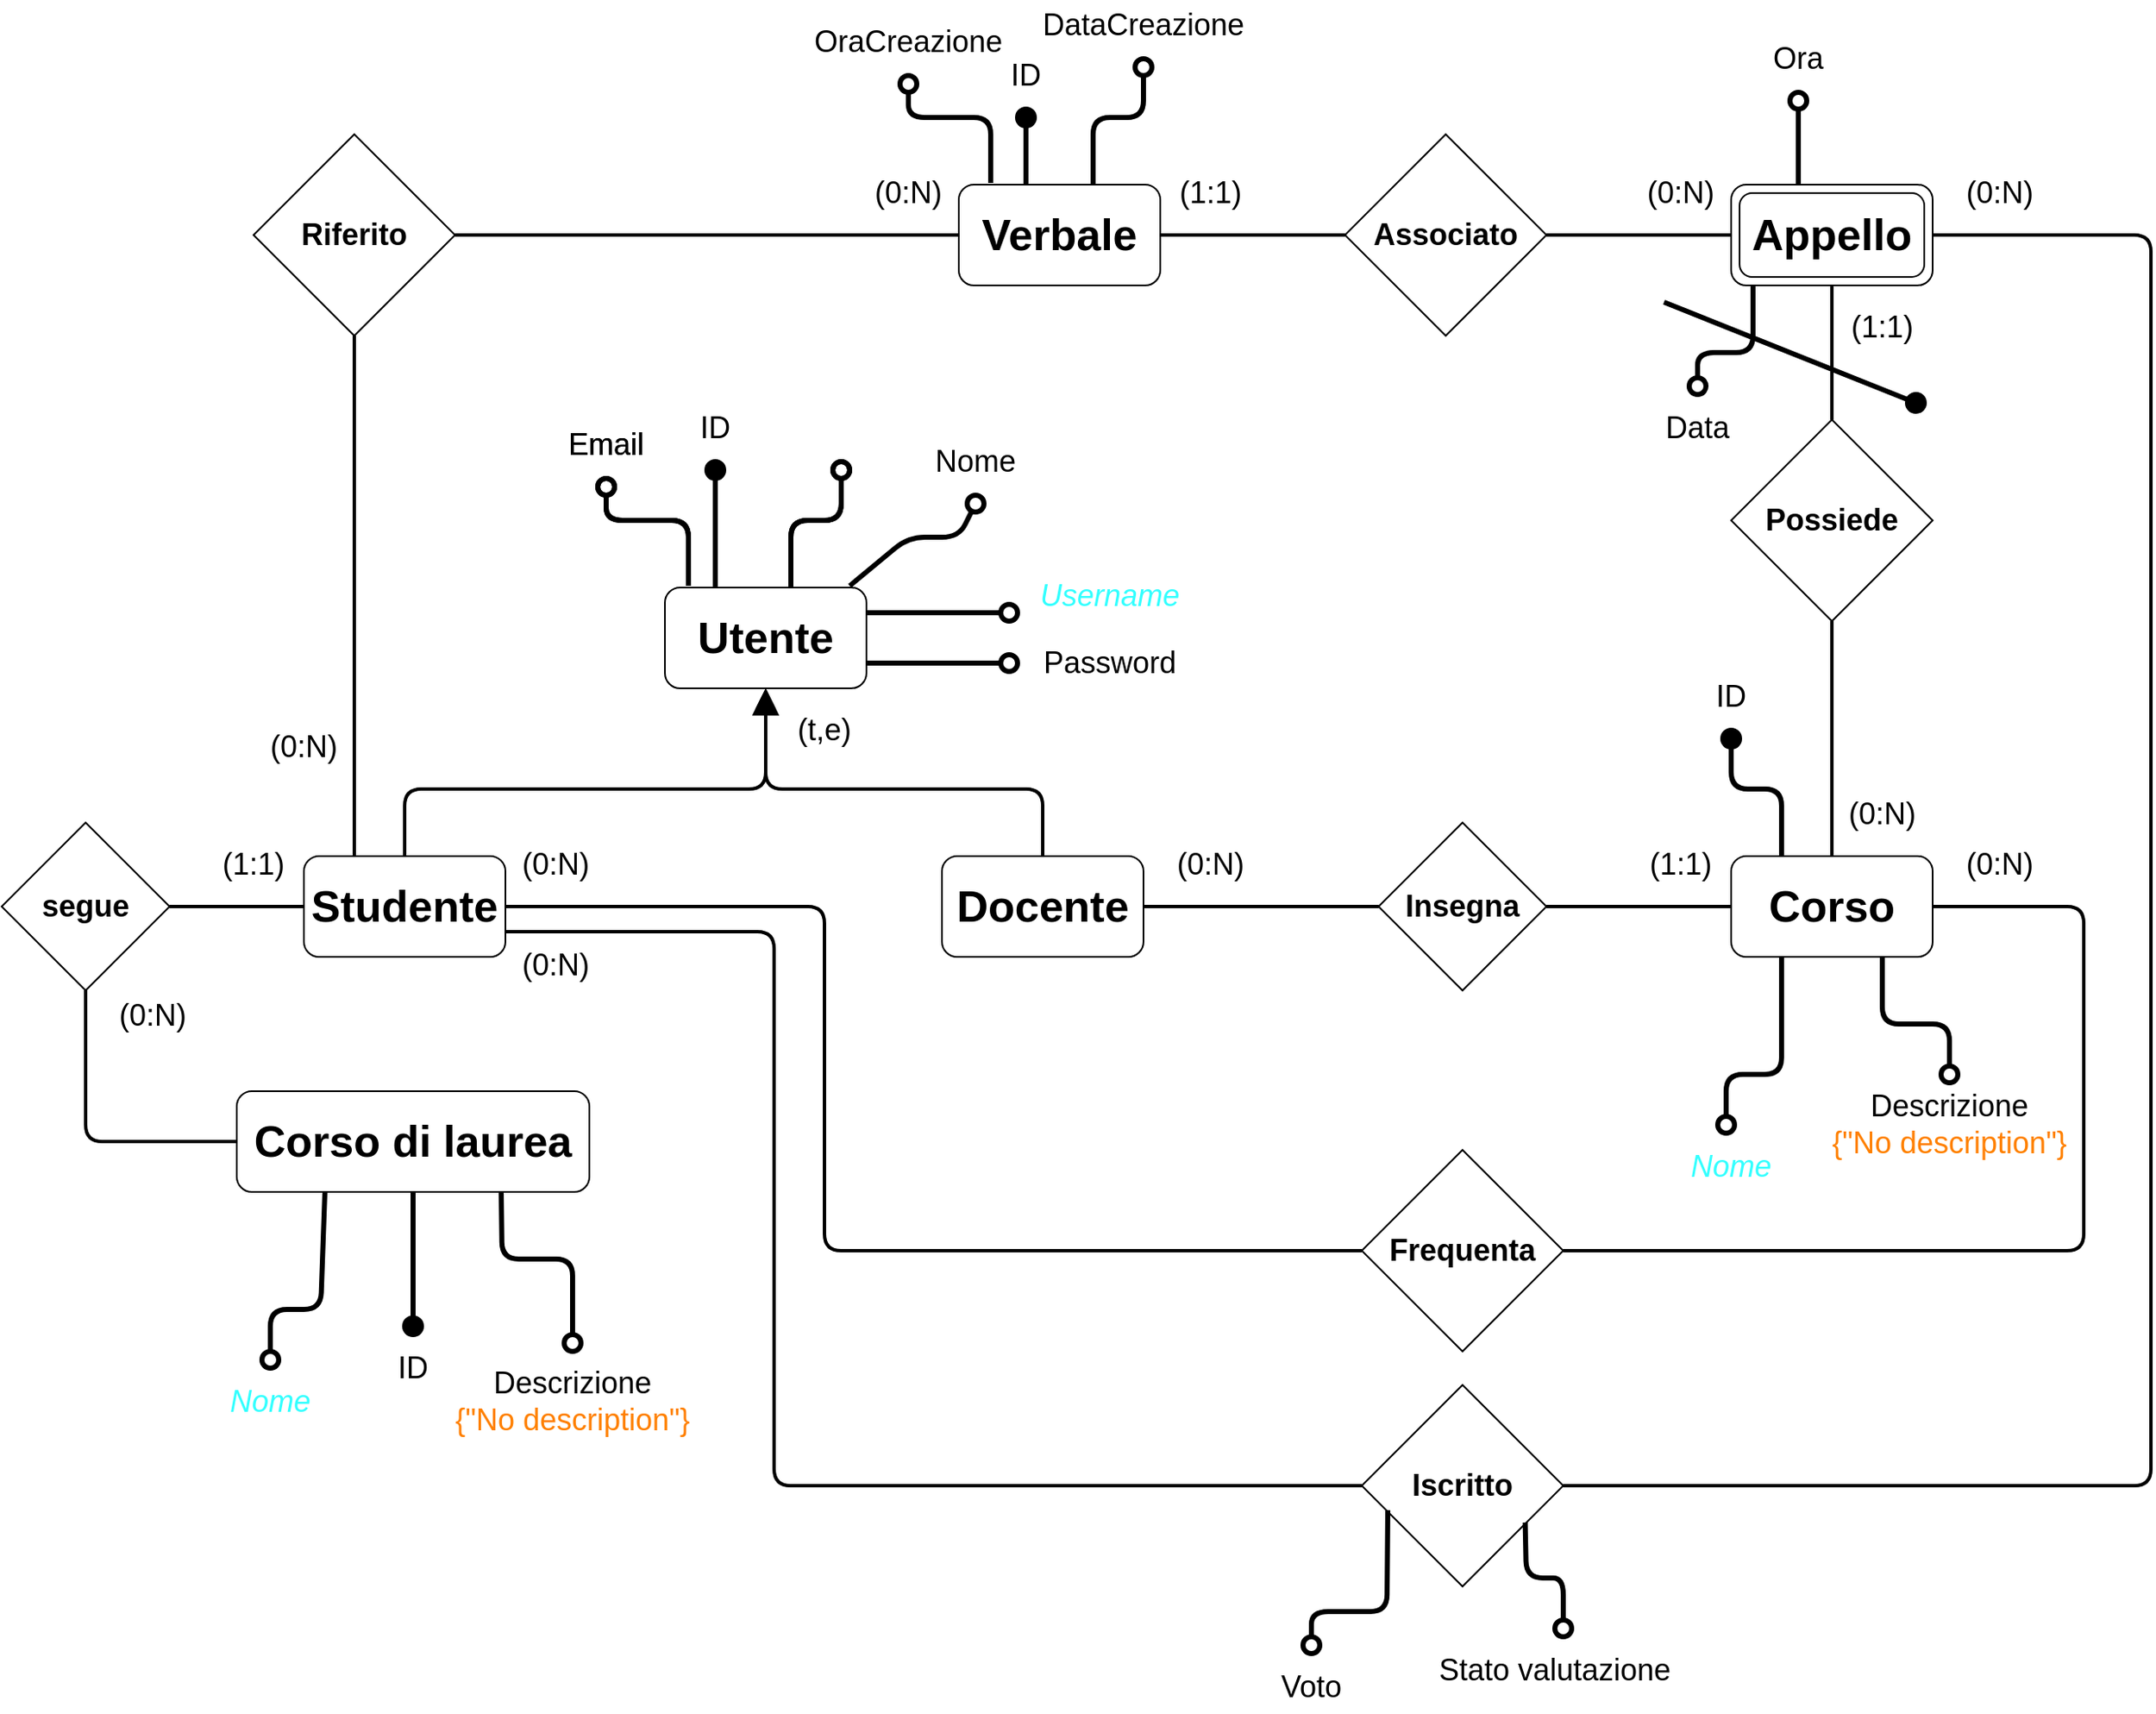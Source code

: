 <mxfile version="21.3.8" type="device">
  <diagram id="R2lEEEUBdFMjLlhIrx00" name="Page-1">
    <mxGraphModel dx="2030" dy="1743" grid="1" gridSize="10" guides="1" tooltips="1" connect="1" arrows="1" fold="1" page="1" pageScale="1" pageWidth="850" pageHeight="1100" math="0" shadow="0" extFonts="Permanent Marker^https://fonts.googleapis.com/css?family=Permanent+Marker">
      <root>
        <mxCell id="0" />
        <mxCell id="1" parent="0" />
        <mxCell id="C3DzCFpYoBOEMf917RgJ-1" value="" style="rounded=1;whiteSpace=wrap;html=1;" vertex="1" parent="1">
          <mxGeometry x="365" y="440" width="120" height="60" as="geometry" />
        </mxCell>
        <mxCell id="C3DzCFpYoBOEMf917RgJ-2" value="Utente" style="text;html=1;strokeColor=none;fillColor=none;align=center;verticalAlign=middle;whiteSpace=wrap;rounded=0;fontStyle=1;fontSize=26;" vertex="1" parent="1">
          <mxGeometry x="395" y="455" width="60" height="30" as="geometry" />
        </mxCell>
        <mxCell id="C3DzCFpYoBOEMf917RgJ-18" style="edgeStyle=orthogonalEdgeStyle;rounded=1;orthogonalLoop=1;jettySize=auto;html=1;entryX=0.5;entryY=1;entryDx=0;entryDy=0;endArrow=block;endFill=1;endSize=11;strokeWidth=2;" edge="1" parent="1" source="C3DzCFpYoBOEMf917RgJ-3" target="C3DzCFpYoBOEMf917RgJ-1">
          <mxGeometry relative="1" as="geometry">
            <Array as="points">
              <mxPoint x="590" y="560" />
              <mxPoint x="425" y="560" />
            </Array>
          </mxGeometry>
        </mxCell>
        <mxCell id="C3DzCFpYoBOEMf917RgJ-41" style="edgeStyle=orthogonalEdgeStyle;rounded=0;orthogonalLoop=1;jettySize=auto;html=1;entryX=0;entryY=0.5;entryDx=0;entryDy=0;endArrow=none;endFill=0;strokeWidth=2;" edge="1" parent="1" source="C3DzCFpYoBOEMf917RgJ-3" target="C3DzCFpYoBOEMf917RgJ-39">
          <mxGeometry relative="1" as="geometry" />
        </mxCell>
        <mxCell id="C3DzCFpYoBOEMf917RgJ-3" value="" style="rounded=1;whiteSpace=wrap;html=1;" vertex="1" parent="1">
          <mxGeometry x="530" y="600" width="120" height="60" as="geometry" />
        </mxCell>
        <mxCell id="C3DzCFpYoBOEMf917RgJ-4" value="Docente" style="text;html=1;strokeColor=none;fillColor=none;align=center;verticalAlign=middle;whiteSpace=wrap;rounded=0;fontStyle=1;fontSize=26;" vertex="1" parent="1">
          <mxGeometry x="560" y="615" width="60" height="30" as="geometry" />
        </mxCell>
        <mxCell id="C3DzCFpYoBOEMf917RgJ-5" value="" style="endArrow=oval;html=1;rounded=0;exitX=0.25;exitY=0;exitDx=0;exitDy=0;startArrow=none;startFill=0;endFill=1;strokeWidth=3;endSize=10;" edge="1" parent="1" source="C3DzCFpYoBOEMf917RgJ-1">
          <mxGeometry width="50" height="50" relative="1" as="geometry">
            <mxPoint x="430" y="430" as="sourcePoint" />
            <mxPoint x="395" y="370" as="targetPoint" />
          </mxGeometry>
        </mxCell>
        <mxCell id="C3DzCFpYoBOEMf917RgJ-6" value="ID" style="text;html=1;strokeColor=none;fillColor=none;align=center;verticalAlign=middle;whiteSpace=wrap;rounded=0;strokeWidth=3;fontSize=18;" vertex="1" parent="1">
          <mxGeometry x="365" y="330" width="60" height="30" as="geometry" />
        </mxCell>
        <mxCell id="C3DzCFpYoBOEMf917RgJ-7" value="" style="endArrow=oval;html=1;rounded=1;exitX=0.25;exitY=0;exitDx=0;exitDy=0;startArrow=none;startFill=0;endFill=0;strokeWidth=3;endSize=10;" edge="1" parent="1">
          <mxGeometry width="50" height="50" relative="1" as="geometry">
            <mxPoint x="440" y="440" as="sourcePoint" />
            <mxPoint x="470" y="370" as="targetPoint" />
            <Array as="points">
              <mxPoint x="440" y="400" />
              <mxPoint x="470" y="400" />
            </Array>
          </mxGeometry>
        </mxCell>
        <mxCell id="C3DzCFpYoBOEMf917RgJ-8" value="&lt;span&gt;Cognome&lt;/span&gt;" style="text;html=1;strokeColor=none;fillColor=none;align=center;verticalAlign=middle;whiteSpace=wrap;rounded=0;strokeWidth=3;fontSize=18;fontColor=#FFFFFF;fontStyle=0" vertex="1" parent="1">
          <mxGeometry x="440" y="330" width="60" height="30" as="geometry" />
        </mxCell>
        <mxCell id="C3DzCFpYoBOEMf917RgJ-9" value="" style="endArrow=oval;html=1;rounded=1;startArrow=none;startFill=0;endFill=0;strokeWidth=3;endSize=10;exitX=0.917;exitY=-0.017;exitDx=0;exitDy=0;exitPerimeter=0;" edge="1" parent="1" source="C3DzCFpYoBOEMf917RgJ-1">
          <mxGeometry width="50" height="50" relative="1" as="geometry">
            <mxPoint x="480" y="450" as="sourcePoint" />
            <mxPoint x="550" y="390" as="targetPoint" />
            <Array as="points">
              <mxPoint x="510" y="410" />
              <mxPoint x="540" y="410" />
            </Array>
          </mxGeometry>
        </mxCell>
        <mxCell id="C3DzCFpYoBOEMf917RgJ-10" value="Nome" style="text;html=1;strokeColor=none;fillColor=none;align=center;verticalAlign=middle;whiteSpace=wrap;rounded=0;strokeWidth=3;fontSize=18;" vertex="1" parent="1">
          <mxGeometry x="520" y="350" width="60" height="30" as="geometry" />
        </mxCell>
        <mxCell id="C3DzCFpYoBOEMf917RgJ-11" value="" style="endArrow=oval;html=1;rounded=1;exitX=0.117;exitY=-0.017;exitDx=0;exitDy=0;startArrow=none;startFill=0;endFill=0;strokeWidth=3;endSize=10;exitPerimeter=0;" edge="1" parent="1" source="C3DzCFpYoBOEMf917RgJ-1">
          <mxGeometry width="50" height="50" relative="1" as="geometry">
            <mxPoint x="364" y="440" as="sourcePoint" />
            <mxPoint x="330" y="380" as="targetPoint" />
            <Array as="points">
              <mxPoint x="379" y="400" />
              <mxPoint x="330" y="400" />
            </Array>
          </mxGeometry>
        </mxCell>
        <mxCell id="C3DzCFpYoBOEMf917RgJ-12" value="Email" style="text;html=1;strokeColor=none;fillColor=none;align=center;verticalAlign=middle;whiteSpace=wrap;rounded=0;strokeWidth=3;fontSize=18;" vertex="1" parent="1">
          <mxGeometry x="300" y="340" width="60" height="30" as="geometry" />
        </mxCell>
        <mxCell id="C3DzCFpYoBOEMf917RgJ-14" value="" style="endArrow=oval;html=1;rounded=0;exitX=1;exitY=0.25;exitDx=0;exitDy=0;startArrow=none;startFill=0;endFill=0;strokeWidth=3;endSize=10;" edge="1" parent="1" source="C3DzCFpYoBOEMf917RgJ-1">
          <mxGeometry width="50" height="50" relative="1" as="geometry">
            <mxPoint x="620" y="480" as="sourcePoint" />
            <mxPoint x="570" y="455" as="targetPoint" />
          </mxGeometry>
        </mxCell>
        <mxCell id="C3DzCFpYoBOEMf917RgJ-15" value="Username" style="text;html=1;strokeColor=none;fillColor=none;align=center;verticalAlign=middle;whiteSpace=wrap;rounded=0;strokeWidth=3;fontSize=18;fontStyle=2;fontColor=#33FFFF;" vertex="1" parent="1">
          <mxGeometry x="600" y="430" width="60" height="30" as="geometry" />
        </mxCell>
        <mxCell id="C3DzCFpYoBOEMf917RgJ-16" value="" style="endArrow=oval;html=1;rounded=0;exitX=1;exitY=0.25;exitDx=0;exitDy=0;startArrow=none;startFill=0;endFill=0;strokeWidth=3;endSize=10;" edge="1" parent="1">
          <mxGeometry width="50" height="50" relative="1" as="geometry">
            <mxPoint x="485" y="485" as="sourcePoint" />
            <mxPoint x="570" y="485" as="targetPoint" />
          </mxGeometry>
        </mxCell>
        <mxCell id="C3DzCFpYoBOEMf917RgJ-17" value="Password" style="text;html=1;strokeColor=none;fillColor=none;align=center;verticalAlign=middle;whiteSpace=wrap;rounded=0;strokeWidth=3;fontSize=18;" vertex="1" parent="1">
          <mxGeometry x="600" y="470" width="60" height="30" as="geometry" />
        </mxCell>
        <mxCell id="C3DzCFpYoBOEMf917RgJ-19" value="(t,e)" style="text;html=1;strokeColor=none;fillColor=none;align=center;verticalAlign=middle;whiteSpace=wrap;rounded=0;strokeWidth=3;fontSize=18;" vertex="1" parent="1">
          <mxGeometry x="430" y="510" width="60" height="30" as="geometry" />
        </mxCell>
        <mxCell id="C3DzCFpYoBOEMf917RgJ-22" style="edgeStyle=orthogonalEdgeStyle;rounded=1;orthogonalLoop=1;jettySize=auto;html=1;entryX=0.5;entryY=1;entryDx=0;entryDy=0;strokeWidth=2;" edge="1" parent="1" source="C3DzCFpYoBOEMf917RgJ-20" target="C3DzCFpYoBOEMf917RgJ-1">
          <mxGeometry relative="1" as="geometry">
            <Array as="points">
              <mxPoint x="210" y="560" />
              <mxPoint x="425" y="560" />
            </Array>
          </mxGeometry>
        </mxCell>
        <mxCell id="C3DzCFpYoBOEMf917RgJ-27" style="edgeStyle=orthogonalEdgeStyle;rounded=1;orthogonalLoop=1;jettySize=auto;html=1;entryX=1;entryY=0.5;entryDx=0;entryDy=0;endSize=11;endArrow=none;endFill=0;strokeWidth=2;" edge="1" parent="1" source="C3DzCFpYoBOEMf917RgJ-20" target="C3DzCFpYoBOEMf917RgJ-25">
          <mxGeometry relative="1" as="geometry">
            <Array as="points" />
          </mxGeometry>
        </mxCell>
        <mxCell id="C3DzCFpYoBOEMf917RgJ-53" style="edgeStyle=orthogonalEdgeStyle;rounded=1;orthogonalLoop=1;jettySize=auto;html=1;entryX=0;entryY=0.5;entryDx=0;entryDy=0;strokeWidth=2;endArrow=none;endFill=0;" edge="1" parent="1" source="C3DzCFpYoBOEMf917RgJ-20" target="C3DzCFpYoBOEMf917RgJ-51">
          <mxGeometry relative="1" as="geometry">
            <Array as="points">
              <mxPoint x="460" y="630" />
              <mxPoint x="460" y="835" />
            </Array>
          </mxGeometry>
        </mxCell>
        <mxCell id="C3DzCFpYoBOEMf917RgJ-73" style="edgeStyle=orthogonalEdgeStyle;rounded=1;orthogonalLoop=1;jettySize=auto;html=1;exitX=1;exitY=0.75;exitDx=0;exitDy=0;entryX=0;entryY=0.5;entryDx=0;entryDy=0;strokeWidth=2;endArrow=none;endFill=0;" edge="1" parent="1" source="C3DzCFpYoBOEMf917RgJ-20" target="C3DzCFpYoBOEMf917RgJ-71">
          <mxGeometry relative="1" as="geometry">
            <Array as="points">
              <mxPoint x="430" y="645" />
              <mxPoint x="430" y="975" />
            </Array>
          </mxGeometry>
        </mxCell>
        <mxCell id="C3DzCFpYoBOEMf917RgJ-85" style="edgeStyle=orthogonalEdgeStyle;rounded=1;orthogonalLoop=1;jettySize=auto;html=1;exitX=0.25;exitY=0;exitDx=0;exitDy=0;entryX=0.5;entryY=1;entryDx=0;entryDy=0;strokeWidth=2;endArrow=none;endFill=0;" edge="1" parent="1" source="C3DzCFpYoBOEMf917RgJ-20" target="C3DzCFpYoBOEMf917RgJ-83">
          <mxGeometry relative="1" as="geometry" />
        </mxCell>
        <mxCell id="C3DzCFpYoBOEMf917RgJ-20" value="" style="rounded=1;whiteSpace=wrap;html=1;" vertex="1" parent="1">
          <mxGeometry x="150" y="600" width="120" height="60" as="geometry" />
        </mxCell>
        <mxCell id="C3DzCFpYoBOEMf917RgJ-21" value="Studente" style="text;html=1;strokeColor=none;fillColor=none;align=center;verticalAlign=middle;whiteSpace=wrap;rounded=0;fontStyle=1;fontSize=26;" vertex="1" parent="1">
          <mxGeometry x="180" y="615" width="60" height="30" as="geometry" />
        </mxCell>
        <mxCell id="C3DzCFpYoBOEMf917RgJ-23" value="" style="rounded=1;whiteSpace=wrap;html=1;" vertex="1" parent="1">
          <mxGeometry x="110" y="740" width="210" height="60" as="geometry" />
        </mxCell>
        <mxCell id="C3DzCFpYoBOEMf917RgJ-24" value="Corso di laurea" style="text;html=1;strokeColor=none;fillColor=none;align=center;verticalAlign=middle;whiteSpace=wrap;rounded=0;fontStyle=1;fontSize=26;" vertex="1" parent="1">
          <mxGeometry x="115" y="755" width="200" height="30" as="geometry" />
        </mxCell>
        <mxCell id="C3DzCFpYoBOEMf917RgJ-28" style="edgeStyle=orthogonalEdgeStyle;rounded=1;orthogonalLoop=1;jettySize=auto;html=1;entryX=0;entryY=0.5;entryDx=0;entryDy=0;endSize=11;endArrow=none;endFill=0;strokeWidth=2;" edge="1" parent="1" source="C3DzCFpYoBOEMf917RgJ-25" target="C3DzCFpYoBOEMf917RgJ-23">
          <mxGeometry relative="1" as="geometry">
            <mxPoint x="60" y="770" as="targetPoint" />
            <Array as="points">
              <mxPoint x="20" y="770" />
            </Array>
          </mxGeometry>
        </mxCell>
        <mxCell id="C3DzCFpYoBOEMf917RgJ-25" value="" style="rhombus;whiteSpace=wrap;html=1;" vertex="1" parent="1">
          <mxGeometry x="-30" y="580" width="100" height="100" as="geometry" />
        </mxCell>
        <mxCell id="C3DzCFpYoBOEMf917RgJ-26" value="segue" style="text;html=1;strokeColor=none;fillColor=none;align=center;verticalAlign=middle;whiteSpace=wrap;rounded=0;fontStyle=1;fontSize=18;" vertex="1" parent="1">
          <mxGeometry x="-10" y="615" width="60" height="30" as="geometry" />
        </mxCell>
        <mxCell id="C3DzCFpYoBOEMf917RgJ-29" value="(1:1)" style="text;html=1;strokeColor=none;fillColor=none;align=center;verticalAlign=middle;whiteSpace=wrap;rounded=0;strokeWidth=3;fontSize=18;" vertex="1" parent="1">
          <mxGeometry x="90" y="590" width="60" height="30" as="geometry" />
        </mxCell>
        <mxCell id="C3DzCFpYoBOEMf917RgJ-30" value="(0:N)" style="text;html=1;strokeColor=none;fillColor=none;align=center;verticalAlign=middle;whiteSpace=wrap;rounded=0;strokeWidth=3;fontSize=18;" vertex="1" parent="1">
          <mxGeometry x="30" y="680" width="60" height="30" as="geometry" />
        </mxCell>
        <mxCell id="C3DzCFpYoBOEMf917RgJ-31" value="" style="endArrow=oval;html=1;rounded=0;exitX=0.5;exitY=1;exitDx=0;exitDy=0;startArrow=none;startFill=0;endFill=1;strokeWidth=3;endSize=10;" edge="1" parent="1" source="C3DzCFpYoBOEMf917RgJ-23">
          <mxGeometry width="50" height="50" relative="1" as="geometry">
            <mxPoint x="210" y="950" as="sourcePoint" />
            <mxPoint x="215" y="880" as="targetPoint" />
          </mxGeometry>
        </mxCell>
        <mxCell id="C3DzCFpYoBOEMf917RgJ-32" value="ID" style="text;html=1;strokeColor=none;fillColor=none;align=center;verticalAlign=middle;whiteSpace=wrap;rounded=0;strokeWidth=3;fontSize=18;" vertex="1" parent="1">
          <mxGeometry x="185" y="890" width="60" height="30" as="geometry" />
        </mxCell>
        <mxCell id="C3DzCFpYoBOEMf917RgJ-33" value="" style="endArrow=oval;html=1;rounded=1;exitX=0.25;exitY=1;exitDx=0;exitDy=0;startArrow=none;startFill=0;endFill=0;strokeWidth=3;endSize=10;" edge="1" parent="1" source="C3DzCFpYoBOEMf917RgJ-23">
          <mxGeometry width="50" height="50" relative="1" as="geometry">
            <mxPoint x="140" y="940" as="sourcePoint" />
            <mxPoint x="130" y="900" as="targetPoint" />
            <Array as="points">
              <mxPoint x="160" y="870" />
              <mxPoint x="130" y="870" />
            </Array>
          </mxGeometry>
        </mxCell>
        <mxCell id="C3DzCFpYoBOEMf917RgJ-34" value="&lt;span&gt;Nome&lt;/span&gt;" style="text;html=1;strokeColor=none;fillColor=none;align=center;verticalAlign=middle;whiteSpace=wrap;rounded=0;strokeWidth=3;fontSize=18;fontStyle=2;fontColor=#33FFFF;" vertex="1" parent="1">
          <mxGeometry x="100" y="910" width="60" height="30" as="geometry" />
        </mxCell>
        <mxCell id="C3DzCFpYoBOEMf917RgJ-35" value="" style="endArrow=oval;html=1;rounded=1;exitX=0.75;exitY=1;exitDx=0;exitDy=0;startArrow=none;startFill=0;endFill=0;strokeWidth=3;endSize=10;" edge="1" parent="1" source="C3DzCFpYoBOEMf917RgJ-23">
          <mxGeometry width="50" height="50" relative="1" as="geometry">
            <mxPoint x="287.5" y="870" as="sourcePoint" />
            <mxPoint x="310" y="890" as="targetPoint" />
            <Array as="points">
              <mxPoint x="268" y="840" />
              <mxPoint x="310" y="840" />
            </Array>
          </mxGeometry>
        </mxCell>
        <mxCell id="C3DzCFpYoBOEMf917RgJ-66" style="edgeStyle=orthogonalEdgeStyle;rounded=1;orthogonalLoop=1;jettySize=auto;html=1;entryX=0.5;entryY=1;entryDx=0;entryDy=0;strokeWidth=2;endArrow=none;endFill=0;" edge="1" parent="1" source="C3DzCFpYoBOEMf917RgJ-37" target="C3DzCFpYoBOEMf917RgJ-62">
          <mxGeometry relative="1" as="geometry" />
        </mxCell>
        <mxCell id="C3DzCFpYoBOEMf917RgJ-37" value="" style="rounded=1;whiteSpace=wrap;html=1;" vertex="1" parent="1">
          <mxGeometry x="1000" y="600" width="120" height="60" as="geometry" />
        </mxCell>
        <mxCell id="C3DzCFpYoBOEMf917RgJ-38" value="Corso" style="text;html=1;strokeColor=none;fillColor=none;align=center;verticalAlign=middle;whiteSpace=wrap;rounded=0;fontStyle=1;fontSize=26;" vertex="1" parent="1">
          <mxGeometry x="1030" y="615" width="60" height="30" as="geometry" />
        </mxCell>
        <mxCell id="C3DzCFpYoBOEMf917RgJ-42" style="edgeStyle=orthogonalEdgeStyle;rounded=0;orthogonalLoop=1;jettySize=auto;html=1;entryX=0;entryY=0.5;entryDx=0;entryDy=0;endArrow=none;endFill=0;strokeWidth=2;" edge="1" parent="1" source="C3DzCFpYoBOEMf917RgJ-39" target="C3DzCFpYoBOEMf917RgJ-37">
          <mxGeometry relative="1" as="geometry" />
        </mxCell>
        <mxCell id="C3DzCFpYoBOEMf917RgJ-39" value="" style="rhombus;whiteSpace=wrap;html=1;" vertex="1" parent="1">
          <mxGeometry x="790" y="580" width="100" height="100" as="geometry" />
        </mxCell>
        <mxCell id="C3DzCFpYoBOEMf917RgJ-40" value="Insegna" style="text;html=1;strokeColor=none;fillColor=none;align=center;verticalAlign=middle;whiteSpace=wrap;rounded=0;fontStyle=1;fontSize=18;" vertex="1" parent="1">
          <mxGeometry x="810" y="615" width="60" height="30" as="geometry" />
        </mxCell>
        <mxCell id="C3DzCFpYoBOEMf917RgJ-43" value="(0:N)" style="text;html=1;strokeColor=none;fillColor=none;align=center;verticalAlign=middle;whiteSpace=wrap;rounded=0;strokeWidth=3;fontSize=18;" vertex="1" parent="1">
          <mxGeometry x="660" y="590" width="60" height="30" as="geometry" />
        </mxCell>
        <mxCell id="C3DzCFpYoBOEMf917RgJ-44" value="(1:1)" style="text;html=1;strokeColor=none;fillColor=none;align=center;verticalAlign=middle;whiteSpace=wrap;rounded=0;strokeWidth=3;fontSize=18;" vertex="1" parent="1">
          <mxGeometry x="940" y="590" width="60" height="30" as="geometry" />
        </mxCell>
        <mxCell id="C3DzCFpYoBOEMf917RgJ-45" value="" style="endArrow=oval;html=1;rounded=1;exitX=0.25;exitY=0;exitDx=0;exitDy=0;startArrow=none;startFill=0;endFill=1;strokeWidth=3;endSize=10;" edge="1" parent="1">
          <mxGeometry width="50" height="50" relative="1" as="geometry">
            <mxPoint x="1030" y="600" as="sourcePoint" />
            <mxPoint x="1000" y="530" as="targetPoint" />
            <Array as="points">
              <mxPoint x="1030" y="560" />
              <mxPoint x="1000" y="560" />
            </Array>
          </mxGeometry>
        </mxCell>
        <mxCell id="C3DzCFpYoBOEMf917RgJ-46" value="ID" style="text;html=1;strokeColor=none;fillColor=none;align=center;verticalAlign=middle;whiteSpace=wrap;rounded=0;strokeWidth=3;fontSize=18;" vertex="1" parent="1">
          <mxGeometry x="970" y="490" width="60" height="30" as="geometry" />
        </mxCell>
        <mxCell id="C3DzCFpYoBOEMf917RgJ-47" value="" style="endArrow=oval;html=1;rounded=1;exitX=0.25;exitY=1;exitDx=0;exitDy=0;startArrow=none;startFill=0;endFill=0;strokeWidth=3;endSize=10;" edge="1" parent="1">
          <mxGeometry width="50" height="50" relative="1" as="geometry">
            <mxPoint x="1030" y="660" as="sourcePoint" />
            <mxPoint x="997" y="760" as="targetPoint" />
            <Array as="points">
              <mxPoint x="1030" y="730" />
              <mxPoint x="997" y="730" />
            </Array>
          </mxGeometry>
        </mxCell>
        <mxCell id="C3DzCFpYoBOEMf917RgJ-48" value="&lt;span&gt;Nome&lt;/span&gt;" style="text;html=1;strokeColor=none;fillColor=none;align=center;verticalAlign=middle;whiteSpace=wrap;rounded=0;strokeWidth=3;fontSize=18;fontStyle=2;fontColor=#33FFFF;" vertex="1" parent="1">
          <mxGeometry x="970" y="770" width="60" height="30" as="geometry" />
        </mxCell>
        <mxCell id="C3DzCFpYoBOEMf917RgJ-49" value="" style="endArrow=oval;html=1;rounded=1;exitX=0.75;exitY=1;exitDx=0;exitDy=0;startArrow=none;startFill=0;endFill=0;strokeWidth=3;endSize=10;" edge="1" parent="1">
          <mxGeometry width="50" height="50" relative="1" as="geometry">
            <mxPoint x="1090" y="660" as="sourcePoint" />
            <mxPoint x="1130" y="730" as="targetPoint" />
            <Array as="points">
              <mxPoint x="1090" y="700" />
              <mxPoint x="1130" y="700" />
              <mxPoint x="1130" y="730" />
            </Array>
          </mxGeometry>
        </mxCell>
        <mxCell id="C3DzCFpYoBOEMf917RgJ-50" value="Descrizione &lt;br&gt;&lt;font color=&quot;#ff8000&quot;&gt;{&quot;No description&quot;}&lt;/font&gt;" style="text;html=1;strokeColor=none;fillColor=none;align=center;verticalAlign=middle;whiteSpace=wrap;rounded=0;strokeWidth=3;fontSize=18;" vertex="1" parent="1">
          <mxGeometry x="1040" y="745" width="180" height="30" as="geometry" />
        </mxCell>
        <mxCell id="C3DzCFpYoBOEMf917RgJ-54" style="edgeStyle=orthogonalEdgeStyle;rounded=1;orthogonalLoop=1;jettySize=auto;html=1;entryX=1;entryY=0.5;entryDx=0;entryDy=0;endArrow=none;endFill=0;strokeWidth=2;" edge="1" parent="1" source="C3DzCFpYoBOEMf917RgJ-51" target="C3DzCFpYoBOEMf917RgJ-37">
          <mxGeometry relative="1" as="geometry">
            <Array as="points">
              <mxPoint x="1210" y="835" />
              <mxPoint x="1210" y="630" />
            </Array>
          </mxGeometry>
        </mxCell>
        <mxCell id="C3DzCFpYoBOEMf917RgJ-51" value="" style="rhombus;whiteSpace=wrap;html=1;" vertex="1" parent="1">
          <mxGeometry x="780" y="775" width="120" height="120" as="geometry" />
        </mxCell>
        <mxCell id="C3DzCFpYoBOEMf917RgJ-52" value="Frequenta" style="text;html=1;strokeColor=none;fillColor=none;align=center;verticalAlign=middle;whiteSpace=wrap;rounded=0;fontStyle=1;fontSize=18;" vertex="1" parent="1">
          <mxGeometry x="810" y="820" width="60" height="30" as="geometry" />
        </mxCell>
        <mxCell id="C3DzCFpYoBOEMf917RgJ-57" value="(0:N)" style="text;html=1;strokeColor=none;fillColor=none;align=center;verticalAlign=middle;whiteSpace=wrap;rounded=0;strokeWidth=3;fontSize=18;" vertex="1" parent="1">
          <mxGeometry x="270" y="590" width="60" height="30" as="geometry" />
        </mxCell>
        <mxCell id="C3DzCFpYoBOEMf917RgJ-58" value="(0:N)" style="text;html=1;strokeColor=none;fillColor=none;align=center;verticalAlign=middle;whiteSpace=wrap;rounded=0;strokeWidth=3;fontSize=18;" vertex="1" parent="1">
          <mxGeometry x="1130" y="590" width="60" height="30" as="geometry" />
        </mxCell>
        <mxCell id="C3DzCFpYoBOEMf917RgJ-69" style="edgeStyle=orthogonalEdgeStyle;rounded=1;orthogonalLoop=1;jettySize=auto;html=1;entryX=0.5;entryY=1;entryDx=0;entryDy=0;endArrow=none;endFill=0;strokeWidth=2;" edge="1" parent="1" source="C3DzCFpYoBOEMf917RgJ-62" target="C3DzCFpYoBOEMf917RgJ-67">
          <mxGeometry relative="1" as="geometry" />
        </mxCell>
        <mxCell id="C3DzCFpYoBOEMf917RgJ-62" value="" style="rhombus;whiteSpace=wrap;html=1;" vertex="1" parent="1">
          <mxGeometry x="1000" y="340" width="120" height="120" as="geometry" />
        </mxCell>
        <mxCell id="C3DzCFpYoBOEMf917RgJ-63" value="Possiede" style="text;html=1;strokeColor=none;fillColor=none;align=center;verticalAlign=middle;whiteSpace=wrap;rounded=0;fontStyle=1;fontSize=18;" vertex="1" parent="1">
          <mxGeometry x="1030" y="385" width="60" height="30" as="geometry" />
        </mxCell>
        <mxCell id="C3DzCFpYoBOEMf917RgJ-81" style="edgeStyle=orthogonalEdgeStyle;rounded=1;orthogonalLoop=1;jettySize=auto;html=1;entryX=1;entryY=0.5;entryDx=0;entryDy=0;strokeWidth=2;endArrow=none;endFill=0;" edge="1" parent="1" source="C3DzCFpYoBOEMf917RgJ-67" target="C3DzCFpYoBOEMf917RgJ-79">
          <mxGeometry relative="1" as="geometry" />
        </mxCell>
        <mxCell id="C3DzCFpYoBOEMf917RgJ-67" value="" style="rounded=1;whiteSpace=wrap;html=1;" vertex="1" parent="1">
          <mxGeometry x="1000" y="200" width="120" height="60" as="geometry" />
        </mxCell>
        <mxCell id="C3DzCFpYoBOEMf917RgJ-107" value="" style="rounded=1;whiteSpace=wrap;html=1;" vertex="1" parent="1">
          <mxGeometry x="1005" y="205" width="110" height="50" as="geometry" />
        </mxCell>
        <mxCell id="C3DzCFpYoBOEMf917RgJ-68" value="Appello" style="text;html=1;strokeColor=none;fillColor=none;align=center;verticalAlign=middle;whiteSpace=wrap;rounded=0;fontStyle=1;fontSize=26;" vertex="1" parent="1">
          <mxGeometry x="1030" y="215" width="60" height="30" as="geometry" />
        </mxCell>
        <mxCell id="C3DzCFpYoBOEMf917RgJ-74" style="edgeStyle=orthogonalEdgeStyle;rounded=1;orthogonalLoop=1;jettySize=auto;html=1;entryX=1;entryY=0.5;entryDx=0;entryDy=0;strokeWidth=2;endArrow=none;endFill=0;" edge="1" parent="1" source="C3DzCFpYoBOEMf917RgJ-71" target="C3DzCFpYoBOEMf917RgJ-67">
          <mxGeometry relative="1" as="geometry">
            <Array as="points">
              <mxPoint x="1250" y="975" />
              <mxPoint x="1250" y="230" />
            </Array>
          </mxGeometry>
        </mxCell>
        <mxCell id="C3DzCFpYoBOEMf917RgJ-71" value="" style="rhombus;whiteSpace=wrap;html=1;" vertex="1" parent="1">
          <mxGeometry x="780" y="915" width="120" height="120" as="geometry" />
        </mxCell>
        <mxCell id="C3DzCFpYoBOEMf917RgJ-72" value="Iscritto" style="text;html=1;strokeColor=none;fillColor=none;align=center;verticalAlign=middle;whiteSpace=wrap;rounded=0;fontStyle=1;fontSize=18;" vertex="1" parent="1">
          <mxGeometry x="810" y="960" width="60" height="30" as="geometry" />
        </mxCell>
        <mxCell id="C3DzCFpYoBOEMf917RgJ-86" style="edgeStyle=orthogonalEdgeStyle;rounded=0;orthogonalLoop=1;jettySize=auto;html=1;entryX=1;entryY=0.5;entryDx=0;entryDy=0;strokeWidth=2;endArrow=none;endFill=0;" edge="1" parent="1" source="C3DzCFpYoBOEMf917RgJ-75" target="C3DzCFpYoBOEMf917RgJ-83">
          <mxGeometry relative="1" as="geometry" />
        </mxCell>
        <mxCell id="C3DzCFpYoBOEMf917RgJ-75" value="" style="rounded=1;whiteSpace=wrap;html=1;" vertex="1" parent="1">
          <mxGeometry x="540" y="200" width="120" height="60" as="geometry" />
        </mxCell>
        <mxCell id="C3DzCFpYoBOEMf917RgJ-76" value="Verbale" style="text;html=1;strokeColor=none;fillColor=none;align=center;verticalAlign=middle;whiteSpace=wrap;rounded=0;fontStyle=1;fontSize=26;" vertex="1" parent="1">
          <mxGeometry x="570" y="215" width="60" height="30" as="geometry" />
        </mxCell>
        <mxCell id="C3DzCFpYoBOEMf917RgJ-82" style="edgeStyle=orthogonalEdgeStyle;rounded=0;orthogonalLoop=1;jettySize=auto;html=1;entryX=1;entryY=0.5;entryDx=0;entryDy=0;strokeWidth=2;endArrow=none;endFill=0;" edge="1" parent="1" source="C3DzCFpYoBOEMf917RgJ-79" target="C3DzCFpYoBOEMf917RgJ-75">
          <mxGeometry relative="1" as="geometry" />
        </mxCell>
        <mxCell id="C3DzCFpYoBOEMf917RgJ-79" value="" style="rhombus;whiteSpace=wrap;html=1;" vertex="1" parent="1">
          <mxGeometry x="770" y="170" width="120" height="120" as="geometry" />
        </mxCell>
        <mxCell id="C3DzCFpYoBOEMf917RgJ-80" value="Associato" style="text;html=1;strokeColor=none;fillColor=none;align=center;verticalAlign=middle;whiteSpace=wrap;rounded=0;fontStyle=1;fontSize=18;" vertex="1" parent="1">
          <mxGeometry x="800" y="215" width="60" height="30" as="geometry" />
        </mxCell>
        <mxCell id="C3DzCFpYoBOEMf917RgJ-83" value="" style="rhombus;whiteSpace=wrap;html=1;" vertex="1" parent="1">
          <mxGeometry x="120" y="170" width="120" height="120" as="geometry" />
        </mxCell>
        <mxCell id="C3DzCFpYoBOEMf917RgJ-84" value="Riferito" style="text;html=1;strokeColor=none;fillColor=none;align=center;verticalAlign=middle;whiteSpace=wrap;rounded=0;fontStyle=1;fontSize=18;" vertex="1" parent="1">
          <mxGeometry x="150" y="215" width="60" height="30" as="geometry" />
        </mxCell>
        <mxCell id="C3DzCFpYoBOEMf917RgJ-87" value="(0:N)" style="text;html=1;strokeColor=none;fillColor=none;align=center;verticalAlign=middle;whiteSpace=wrap;rounded=0;strokeWidth=3;fontSize=18;" vertex="1" parent="1">
          <mxGeometry x="120" y="520" width="60" height="30" as="geometry" />
        </mxCell>
        <mxCell id="C3DzCFpYoBOEMf917RgJ-88" value="(0:N)" style="text;html=1;strokeColor=none;fillColor=none;align=center;verticalAlign=middle;whiteSpace=wrap;rounded=0;strokeWidth=3;fontSize=18;" vertex="1" parent="1">
          <mxGeometry x="480" y="190" width="60" height="30" as="geometry" />
        </mxCell>
        <mxCell id="C3DzCFpYoBOEMf917RgJ-89" value="(1:1)" style="text;html=1;strokeColor=none;fillColor=none;align=center;verticalAlign=middle;whiteSpace=wrap;rounded=0;strokeWidth=3;fontSize=18;" vertex="1" parent="1">
          <mxGeometry x="660" y="190" width="60" height="30" as="geometry" />
        </mxCell>
        <mxCell id="C3DzCFpYoBOEMf917RgJ-90" value="(0:N)" style="text;html=1;strokeColor=none;fillColor=none;align=center;verticalAlign=middle;whiteSpace=wrap;rounded=0;strokeWidth=3;fontSize=18;" vertex="1" parent="1">
          <mxGeometry x="940" y="190" width="60" height="30" as="geometry" />
        </mxCell>
        <mxCell id="C3DzCFpYoBOEMf917RgJ-91" value="(0:N)" style="text;html=1;strokeColor=none;fillColor=none;align=center;verticalAlign=middle;whiteSpace=wrap;rounded=0;strokeWidth=3;fontSize=18;" vertex="1" parent="1">
          <mxGeometry x="1130" y="190" width="60" height="30" as="geometry" />
        </mxCell>
        <mxCell id="C3DzCFpYoBOEMf917RgJ-92" value="(0:N)" style="text;html=1;strokeColor=none;fillColor=none;align=center;verticalAlign=middle;whiteSpace=wrap;rounded=0;strokeWidth=3;fontSize=18;" vertex="1" parent="1">
          <mxGeometry x="1060" y="560" width="60" height="30" as="geometry" />
        </mxCell>
        <mxCell id="C3DzCFpYoBOEMf917RgJ-93" value="(1:1)" style="text;html=1;strokeColor=none;fillColor=none;align=center;verticalAlign=middle;whiteSpace=wrap;rounded=0;strokeWidth=3;fontSize=18;" vertex="1" parent="1">
          <mxGeometry x="1060" y="270" width="60" height="30" as="geometry" />
        </mxCell>
        <mxCell id="C3DzCFpYoBOEMf917RgJ-94" value="(0:N)" style="text;html=1;strokeColor=none;fillColor=none;align=center;verticalAlign=middle;whiteSpace=wrap;rounded=0;strokeWidth=3;fontSize=18;" vertex="1" parent="1">
          <mxGeometry x="270" y="650" width="60" height="30" as="geometry" />
        </mxCell>
        <mxCell id="C3DzCFpYoBOEMf917RgJ-95" value="" style="endArrow=oval;html=1;rounded=0;exitX=0.25;exitY=0;exitDx=0;exitDy=0;startArrow=none;startFill=0;endFill=1;strokeWidth=3;endSize=10;" edge="1" parent="1">
          <mxGeometry width="50" height="50" relative="1" as="geometry">
            <mxPoint x="580" y="200" as="sourcePoint" />
            <mxPoint x="580" y="160" as="targetPoint" />
          </mxGeometry>
        </mxCell>
        <mxCell id="C3DzCFpYoBOEMf917RgJ-96" value="ID" style="text;html=1;strokeColor=none;fillColor=none;align=center;verticalAlign=middle;whiteSpace=wrap;rounded=0;strokeWidth=3;fontSize=18;" vertex="1" parent="1">
          <mxGeometry x="550" y="120" width="60" height="30" as="geometry" />
        </mxCell>
        <mxCell id="C3DzCFpYoBOEMf917RgJ-97" value="" style="endArrow=oval;html=1;rounded=1;exitX=0.25;exitY=0;exitDx=0;exitDy=0;startArrow=none;startFill=0;endFill=0;strokeWidth=3;endSize=10;" edge="1" parent="1">
          <mxGeometry width="50" height="50" relative="1" as="geometry">
            <mxPoint x="440" y="440" as="sourcePoint" />
            <mxPoint x="470" y="370" as="targetPoint" />
            <Array as="points">
              <mxPoint x="440" y="400" />
              <mxPoint x="470" y="400" />
            </Array>
          </mxGeometry>
        </mxCell>
        <mxCell id="C3DzCFpYoBOEMf917RgJ-98" value="" style="endArrow=oval;html=1;rounded=1;exitX=0.117;exitY=-0.017;exitDx=0;exitDy=0;startArrow=none;startFill=0;endFill=0;strokeWidth=3;endSize=10;exitPerimeter=0;" edge="1" parent="1">
          <mxGeometry width="50" height="50" relative="1" as="geometry">
            <mxPoint x="379" y="439" as="sourcePoint" />
            <mxPoint x="330" y="380" as="targetPoint" />
            <Array as="points">
              <mxPoint x="379" y="400" />
              <mxPoint x="330" y="400" />
            </Array>
          </mxGeometry>
        </mxCell>
        <mxCell id="C3DzCFpYoBOEMf917RgJ-99" value="Email" style="text;html=1;strokeColor=none;fillColor=none;align=center;verticalAlign=middle;whiteSpace=wrap;rounded=0;strokeWidth=3;fontSize=18;" vertex="1" parent="1">
          <mxGeometry x="300" y="340" width="60" height="30" as="geometry" />
        </mxCell>
        <mxCell id="C3DzCFpYoBOEMf917RgJ-100" value="&lt;span&gt;DataCreazione&lt;/span&gt;" style="text;html=1;strokeColor=none;fillColor=none;align=center;verticalAlign=middle;whiteSpace=wrap;rounded=0;strokeWidth=3;fontSize=18;fontStyle=0" vertex="1" parent="1">
          <mxGeometry x="620" y="90" width="60" height="30" as="geometry" />
        </mxCell>
        <mxCell id="C3DzCFpYoBOEMf917RgJ-101" value="" style="endArrow=oval;html=1;rounded=1;exitX=0.25;exitY=0;exitDx=0;exitDy=0;startArrow=none;startFill=0;endFill=0;strokeWidth=3;endSize=10;" edge="1" parent="1">
          <mxGeometry width="50" height="50" relative="1" as="geometry">
            <mxPoint x="620" y="200" as="sourcePoint" />
            <mxPoint x="650" y="130" as="targetPoint" />
            <Array as="points">
              <mxPoint x="620" y="160" />
              <mxPoint x="650" y="160" />
            </Array>
          </mxGeometry>
        </mxCell>
        <mxCell id="C3DzCFpYoBOEMf917RgJ-102" value="" style="endArrow=oval;html=1;rounded=1;exitX=0.117;exitY=-0.017;exitDx=0;exitDy=0;startArrow=none;startFill=0;endFill=0;strokeWidth=3;endSize=10;exitPerimeter=0;" edge="1" parent="1">
          <mxGeometry width="50" height="50" relative="1" as="geometry">
            <mxPoint x="559" y="199" as="sourcePoint" />
            <mxPoint x="510" y="140" as="targetPoint" />
            <Array as="points">
              <mxPoint x="559" y="160" />
              <mxPoint x="510" y="160" />
            </Array>
          </mxGeometry>
        </mxCell>
        <mxCell id="C3DzCFpYoBOEMf917RgJ-103" value="OraCreazione" style="text;html=1;strokeColor=none;fillColor=none;align=center;verticalAlign=middle;whiteSpace=wrap;rounded=0;strokeWidth=3;fontSize=18;" vertex="1" parent="1">
          <mxGeometry x="480" y="100" width="60" height="30" as="geometry" />
        </mxCell>
        <mxCell id="C3DzCFpYoBOEMf917RgJ-104" value="" style="endArrow=oval;html=1;rounded=1;exitX=0.25;exitY=1;exitDx=0;exitDy=0;startArrow=none;startFill=0;endFill=0;strokeWidth=3;endSize=10;" edge="1" parent="1">
          <mxGeometry width="50" height="50" relative="1" as="geometry">
            <mxPoint x="1013" y="260" as="sourcePoint" />
            <mxPoint x="980" y="320" as="targetPoint" />
            <Array as="points">
              <mxPoint x="1013" y="300" />
              <mxPoint x="980" y="300" />
            </Array>
          </mxGeometry>
        </mxCell>
        <mxCell id="C3DzCFpYoBOEMf917RgJ-105" value="&lt;span&gt;Data&lt;/span&gt;" style="text;html=1;strokeColor=none;fillColor=none;align=center;verticalAlign=middle;whiteSpace=wrap;rounded=0;strokeWidth=3;fontSize=18;fontStyle=0" vertex="1" parent="1">
          <mxGeometry x="950" y="330" width="60" height="30" as="geometry" />
        </mxCell>
        <mxCell id="C3DzCFpYoBOEMf917RgJ-106" value="" style="endArrow=oval;html=1;rounded=1;startArrow=none;startFill=0;endFill=1;strokeWidth=3;endSize=10;" edge="1" parent="1">
          <mxGeometry width="50" height="50" relative="1" as="geometry">
            <mxPoint x="960" y="270" as="sourcePoint" />
            <mxPoint x="1110" y="330" as="targetPoint" />
            <Array as="points" />
          </mxGeometry>
        </mxCell>
        <mxCell id="C3DzCFpYoBOEMf917RgJ-108" value="" style="endArrow=oval;html=1;rounded=0;exitX=0.25;exitY=0;exitDx=0;exitDy=0;startArrow=none;startFill=0;endFill=0;strokeWidth=3;endSize=10;" edge="1" parent="1">
          <mxGeometry width="50" height="50" relative="1" as="geometry">
            <mxPoint x="1040" y="200" as="sourcePoint" />
            <mxPoint x="1040" y="150" as="targetPoint" />
          </mxGeometry>
        </mxCell>
        <mxCell id="C3DzCFpYoBOEMf917RgJ-109" value="Ora" style="text;html=1;strokeColor=none;fillColor=none;align=center;verticalAlign=middle;whiteSpace=wrap;rounded=0;strokeWidth=3;fontSize=18;" vertex="1" parent="1">
          <mxGeometry x="1010" y="110" width="60" height="30" as="geometry" />
        </mxCell>
        <mxCell id="C3DzCFpYoBOEMf917RgJ-110" value="" style="endArrow=oval;html=1;rounded=1;exitX=0.129;exitY=0.622;exitDx=0;exitDy=0;startArrow=none;startFill=0;endFill=0;strokeWidth=3;endSize=10;exitPerimeter=0;" edge="1" parent="1" source="C3DzCFpYoBOEMf917RgJ-71">
          <mxGeometry width="50" height="50" relative="1" as="geometry">
            <mxPoint x="773" y="1010" as="sourcePoint" />
            <mxPoint x="750" y="1070" as="targetPoint" />
            <Array as="points">
              <mxPoint x="795" y="1050" />
              <mxPoint x="750" y="1050" />
            </Array>
          </mxGeometry>
        </mxCell>
        <mxCell id="C3DzCFpYoBOEMf917RgJ-111" value="&lt;span&gt;Voto&lt;/span&gt;" style="text;html=1;strokeColor=none;fillColor=none;align=center;verticalAlign=middle;whiteSpace=wrap;rounded=0;strokeWidth=3;fontSize=18;fontStyle=0" vertex="1" parent="1">
          <mxGeometry x="720" y="1080" width="60" height="30" as="geometry" />
        </mxCell>
        <mxCell id="C3DzCFpYoBOEMf917RgJ-112" value="" style="endArrow=oval;html=1;rounded=1;exitX=0.811;exitY=0.683;exitDx=0;exitDy=0;startArrow=none;startFill=0;endFill=0;strokeWidth=3;endSize=10;exitPerimeter=0;" edge="1" parent="1" source="C3DzCFpYoBOEMf917RgJ-71">
          <mxGeometry width="50" height="50" relative="1" as="geometry">
            <mxPoint x="878" y="1010" as="sourcePoint" />
            <mxPoint x="900" y="1060" as="targetPoint" />
            <Array as="points">
              <mxPoint x="878" y="1030" />
              <mxPoint x="900" y="1030" />
            </Array>
          </mxGeometry>
        </mxCell>
        <mxCell id="C3DzCFpYoBOEMf917RgJ-113" value="Stato valutazione" style="text;html=1;strokeColor=none;fillColor=none;align=center;verticalAlign=middle;whiteSpace=wrap;rounded=0;strokeWidth=3;fontSize=18;" vertex="1" parent="1">
          <mxGeometry x="820" y="1070" width="150" height="30" as="geometry" />
        </mxCell>
        <mxCell id="C3DzCFpYoBOEMf917RgJ-114" value="Descrizione &lt;br&gt;&lt;font color=&quot;#ff8000&quot;&gt;{&quot;No description&quot;}&lt;/font&gt;" style="text;html=1;strokeColor=none;fillColor=none;align=center;verticalAlign=middle;whiteSpace=wrap;rounded=0;strokeWidth=3;fontSize=18;" vertex="1" parent="1">
          <mxGeometry x="220" y="910" width="180" height="30" as="geometry" />
        </mxCell>
      </root>
    </mxGraphModel>
  </diagram>
</mxfile>
